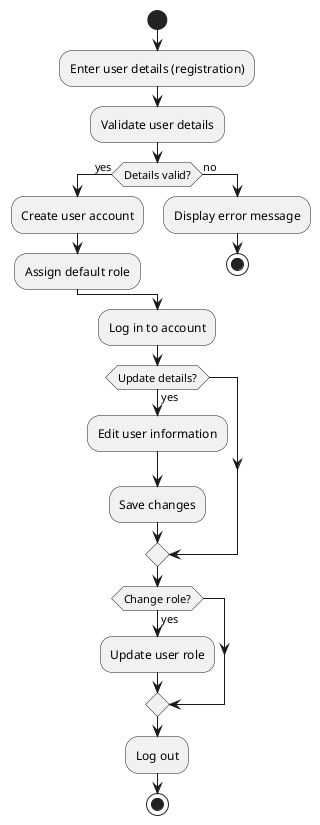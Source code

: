 @startuml
start
:Enter user details (registration);
:Validate user details;
if (Details valid?) then (yes)
  :Create user account;
  :Assign default role;
else (no)
  :Display error message;
  stop
endif
:Log in to account;
if (Update details?) then (yes)
  :Edit user information;
  :Save changes;
endif
if (Change role?) then (yes)
  :Update user role;
endif
:Log out;
stop
@enduml